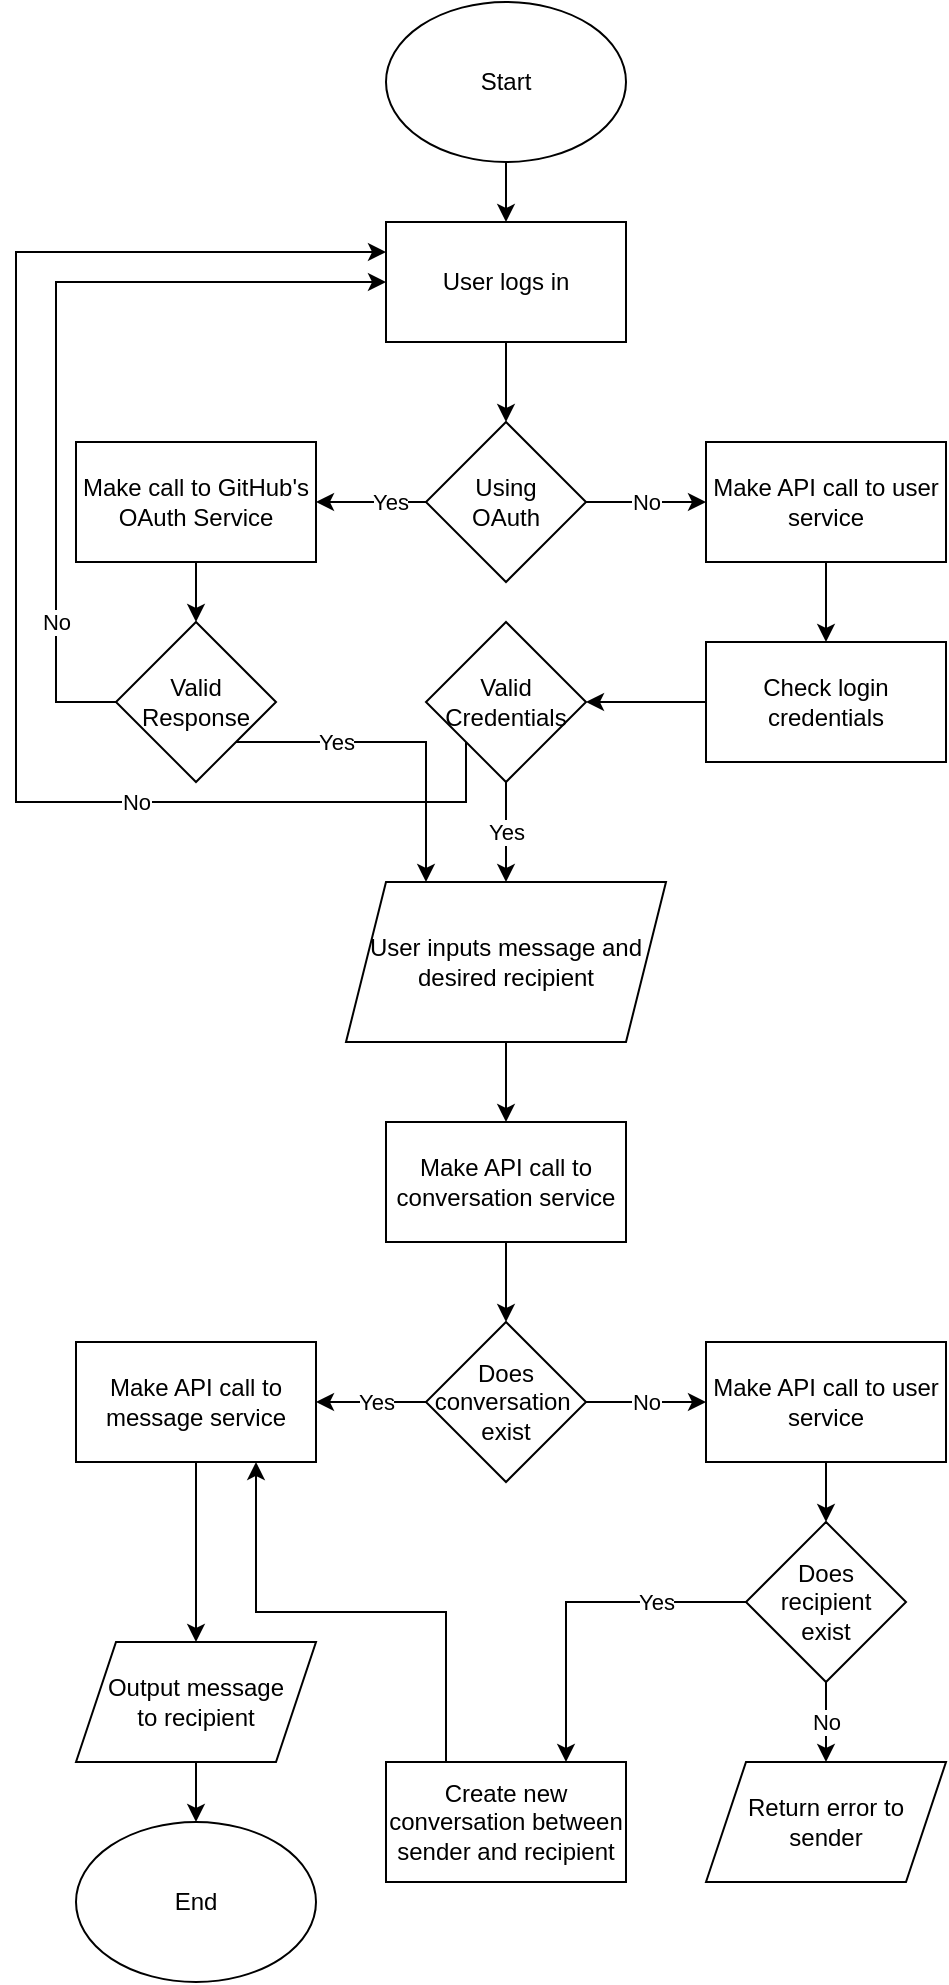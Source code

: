 <mxfile version="13.10.6" type="device"><diagram id="lhHtRpazpsCsFFOsasHV" name="Page-1"><mxGraphModel dx="1422" dy="839" grid="1" gridSize="10" guides="1" tooltips="1" connect="1" arrows="1" fold="1" page="1" pageScale="1" pageWidth="850" pageHeight="1100" math="0" shadow="0"><root><mxCell id="0"/><mxCell id="1" parent="0"/><mxCell id="5UAQd74O42GkNnOnpR9g-3" value="" style="edgeStyle=orthogonalEdgeStyle;rounded=0;orthogonalLoop=1;jettySize=auto;html=1;" edge="1" parent="1" source="5UAQd74O42GkNnOnpR9g-1" target="5UAQd74O42GkNnOnpR9g-2"><mxGeometry relative="1" as="geometry"/></mxCell><mxCell id="5UAQd74O42GkNnOnpR9g-1" value="Start" style="ellipse;whiteSpace=wrap;html=1;" vertex="1" parent="1"><mxGeometry x="365" y="50" width="120" height="80" as="geometry"/></mxCell><mxCell id="5UAQd74O42GkNnOnpR9g-5" value="" style="edgeStyle=orthogonalEdgeStyle;rounded=0;orthogonalLoop=1;jettySize=auto;html=1;" edge="1" parent="1" source="5UAQd74O42GkNnOnpR9g-2" target="5UAQd74O42GkNnOnpR9g-4"><mxGeometry relative="1" as="geometry"/></mxCell><mxCell id="5UAQd74O42GkNnOnpR9g-2" value="User logs in" style="whiteSpace=wrap;html=1;" vertex="1" parent="1"><mxGeometry x="365" y="160" width="120" height="60" as="geometry"/></mxCell><mxCell id="5UAQd74O42GkNnOnpR9g-7" value="Yes" style="edgeStyle=orthogonalEdgeStyle;rounded=0;orthogonalLoop=1;jettySize=auto;html=1;" edge="1" parent="1" source="5UAQd74O42GkNnOnpR9g-4" target="5UAQd74O42GkNnOnpR9g-6"><mxGeometry x="-0.333" relative="1" as="geometry"><mxPoint as="offset"/></mxGeometry></mxCell><mxCell id="5UAQd74O42GkNnOnpR9g-13" value="No" style="edgeStyle=orthogonalEdgeStyle;rounded=0;orthogonalLoop=1;jettySize=auto;html=1;" edge="1" parent="1" source="5UAQd74O42GkNnOnpR9g-4" target="5UAQd74O42GkNnOnpR9g-12"><mxGeometry relative="1" as="geometry"/></mxCell><mxCell id="5UAQd74O42GkNnOnpR9g-4" value="Using&lt;br&gt;OAuth" style="rhombus;whiteSpace=wrap;html=1;" vertex="1" parent="1"><mxGeometry x="385" y="260" width="80" height="80" as="geometry"/></mxCell><mxCell id="5UAQd74O42GkNnOnpR9g-9" value="" style="edgeStyle=orthogonalEdgeStyle;rounded=0;orthogonalLoop=1;jettySize=auto;html=1;" edge="1" parent="1" source="5UAQd74O42GkNnOnpR9g-6" target="5UAQd74O42GkNnOnpR9g-8"><mxGeometry relative="1" as="geometry"/></mxCell><mxCell id="5UAQd74O42GkNnOnpR9g-6" value="Make call to GitHub's OAuth Service" style="whiteSpace=wrap;html=1;" vertex="1" parent="1"><mxGeometry x="210" y="270" width="120" height="60" as="geometry"/></mxCell><mxCell id="5UAQd74O42GkNnOnpR9g-10" style="edgeStyle=orthogonalEdgeStyle;rounded=0;orthogonalLoop=1;jettySize=auto;html=1;exitX=0;exitY=0.5;exitDx=0;exitDy=0;entryX=0;entryY=0.5;entryDx=0;entryDy=0;" edge="1" parent="1" source="5UAQd74O42GkNnOnpR9g-8" target="5UAQd74O42GkNnOnpR9g-2"><mxGeometry relative="1" as="geometry"><Array as="points"><mxPoint x="200" y="400"/><mxPoint x="200" y="190"/></Array></mxGeometry></mxCell><mxCell id="5UAQd74O42GkNnOnpR9g-11" value="No" style="edgeLabel;html=1;align=center;verticalAlign=middle;resizable=0;points=[];" vertex="1" connectable="0" parent="5UAQd74O42GkNnOnpR9g-10"><mxGeometry x="-0.653" relative="1" as="geometry"><mxPoint as="offset"/></mxGeometry></mxCell><mxCell id="5UAQd74O42GkNnOnpR9g-23" value="Yes" style="edgeStyle=orthogonalEdgeStyle;rounded=0;orthogonalLoop=1;jettySize=auto;html=1;exitX=1;exitY=1;exitDx=0;exitDy=0;entryX=0.25;entryY=0;entryDx=0;entryDy=0;" edge="1" parent="1" source="5UAQd74O42GkNnOnpR9g-8" target="5UAQd74O42GkNnOnpR9g-22"><mxGeometry x="-0.394" relative="1" as="geometry"><Array as="points"><mxPoint x="385" y="420"/></Array><mxPoint as="offset"/></mxGeometry></mxCell><mxCell id="5UAQd74O42GkNnOnpR9g-8" value="Valid Response" style="rhombus;whiteSpace=wrap;html=1;" vertex="1" parent="1"><mxGeometry x="230" y="360" width="80" height="80" as="geometry"/></mxCell><mxCell id="5UAQd74O42GkNnOnpR9g-15" value="" style="edgeStyle=orthogonalEdgeStyle;rounded=0;orthogonalLoop=1;jettySize=auto;html=1;" edge="1" parent="1" source="5UAQd74O42GkNnOnpR9g-12" target="5UAQd74O42GkNnOnpR9g-14"><mxGeometry relative="1" as="geometry"/></mxCell><mxCell id="5UAQd74O42GkNnOnpR9g-12" value="Make API call to user service" style="whiteSpace=wrap;html=1;" vertex="1" parent="1"><mxGeometry x="525" y="270" width="120" height="60" as="geometry"/></mxCell><mxCell id="5UAQd74O42GkNnOnpR9g-17" value="" style="edgeStyle=orthogonalEdgeStyle;rounded=0;orthogonalLoop=1;jettySize=auto;html=1;" edge="1" parent="1" source="5UAQd74O42GkNnOnpR9g-14" target="5UAQd74O42GkNnOnpR9g-16"><mxGeometry relative="1" as="geometry"/></mxCell><mxCell id="5UAQd74O42GkNnOnpR9g-14" value="Check login credentials" style="whiteSpace=wrap;html=1;" vertex="1" parent="1"><mxGeometry x="525" y="370" width="120" height="60" as="geometry"/></mxCell><mxCell id="5UAQd74O42GkNnOnpR9g-19" value="No" style="edgeStyle=orthogonalEdgeStyle;rounded=0;orthogonalLoop=1;jettySize=auto;html=1;exitX=0;exitY=1;exitDx=0;exitDy=0;entryX=0;entryY=0.25;entryDx=0;entryDy=0;" edge="1" parent="1" source="5UAQd74O42GkNnOnpR9g-16" target="5UAQd74O42GkNnOnpR9g-2"><mxGeometry x="-0.455" relative="1" as="geometry"><Array as="points"><mxPoint x="405" y="450"/><mxPoint x="180" y="450"/><mxPoint x="180" y="175"/></Array><mxPoint as="offset"/></mxGeometry></mxCell><mxCell id="5UAQd74O42GkNnOnpR9g-21" value="Yes" style="edgeStyle=orthogonalEdgeStyle;rounded=0;orthogonalLoop=1;jettySize=auto;html=1;entryX=0.5;entryY=0;entryDx=0;entryDy=0;" edge="1" parent="1" source="5UAQd74O42GkNnOnpR9g-16" target="5UAQd74O42GkNnOnpR9g-22"><mxGeometry relative="1" as="geometry"><mxPoint x="425" y="480" as="targetPoint"/></mxGeometry></mxCell><mxCell id="5UAQd74O42GkNnOnpR9g-16" value="Valid Credentials" style="rhombus;whiteSpace=wrap;html=1;" vertex="1" parent="1"><mxGeometry x="385" y="360" width="80" height="80" as="geometry"/></mxCell><mxCell id="5UAQd74O42GkNnOnpR9g-25" value="" style="edgeStyle=orthogonalEdgeStyle;rounded=0;orthogonalLoop=1;jettySize=auto;html=1;" edge="1" parent="1" source="5UAQd74O42GkNnOnpR9g-22" target="5UAQd74O42GkNnOnpR9g-24"><mxGeometry relative="1" as="geometry"/></mxCell><mxCell id="5UAQd74O42GkNnOnpR9g-22" value="User inputs message and desired recipient" style="shape=parallelogram;perimeter=parallelogramPerimeter;whiteSpace=wrap;html=1;fixedSize=1;" vertex="1" parent="1"><mxGeometry x="345" y="490" width="160" height="80" as="geometry"/></mxCell><mxCell id="5UAQd74O42GkNnOnpR9g-27" value="" style="edgeStyle=orthogonalEdgeStyle;rounded=0;orthogonalLoop=1;jettySize=auto;html=1;" edge="1" parent="1" source="5UAQd74O42GkNnOnpR9g-24" target="5UAQd74O42GkNnOnpR9g-26"><mxGeometry relative="1" as="geometry"/></mxCell><mxCell id="5UAQd74O42GkNnOnpR9g-24" value="Make API call to conversation service" style="whiteSpace=wrap;html=1;" vertex="1" parent="1"><mxGeometry x="365" y="610" width="120" height="60" as="geometry"/></mxCell><mxCell id="5UAQd74O42GkNnOnpR9g-29" value="Yes" style="edgeStyle=orthogonalEdgeStyle;rounded=0;orthogonalLoop=1;jettySize=auto;html=1;" edge="1" parent="1" source="5UAQd74O42GkNnOnpR9g-26" target="5UAQd74O42GkNnOnpR9g-28"><mxGeometry x="-0.091" relative="1" as="geometry"><Array as="points"><mxPoint x="370" y="750"/><mxPoint x="370" y="750"/></Array><mxPoint as="offset"/></mxGeometry></mxCell><mxCell id="5UAQd74O42GkNnOnpR9g-31" value="No" style="edgeStyle=orthogonalEdgeStyle;rounded=0;orthogonalLoop=1;jettySize=auto;html=1;" edge="1" parent="1" source="5UAQd74O42GkNnOnpR9g-26" target="5UAQd74O42GkNnOnpR9g-30"><mxGeometry relative="1" as="geometry"/></mxCell><mxCell id="5UAQd74O42GkNnOnpR9g-26" value="Does conversation&amp;nbsp; exist" style="rhombus;whiteSpace=wrap;html=1;" vertex="1" parent="1"><mxGeometry x="385" y="710" width="80" height="80" as="geometry"/></mxCell><mxCell id="5UAQd74O42GkNnOnpR9g-43" value="" style="edgeStyle=orthogonalEdgeStyle;rounded=0;orthogonalLoop=1;jettySize=auto;html=1;" edge="1" parent="1" source="5UAQd74O42GkNnOnpR9g-28" target="5UAQd74O42GkNnOnpR9g-42"><mxGeometry relative="1" as="geometry"/></mxCell><mxCell id="5UAQd74O42GkNnOnpR9g-28" value="Make API call to message service" style="whiteSpace=wrap;html=1;" vertex="1" parent="1"><mxGeometry x="210" y="720" width="120" height="60" as="geometry"/></mxCell><mxCell id="5UAQd74O42GkNnOnpR9g-33" value="" style="edgeStyle=orthogonalEdgeStyle;rounded=0;orthogonalLoop=1;jettySize=auto;html=1;" edge="1" parent="1" source="5UAQd74O42GkNnOnpR9g-30" target="5UAQd74O42GkNnOnpR9g-32"><mxGeometry relative="1" as="geometry"/></mxCell><mxCell id="5UAQd74O42GkNnOnpR9g-30" value="Make API call to user service" style="whiteSpace=wrap;html=1;" vertex="1" parent="1"><mxGeometry x="525" y="720" width="120" height="60" as="geometry"/></mxCell><mxCell id="5UAQd74O42GkNnOnpR9g-37" value="No" style="edgeStyle=orthogonalEdgeStyle;rounded=0;orthogonalLoop=1;jettySize=auto;html=1;" edge="1" parent="1" source="5UAQd74O42GkNnOnpR9g-32" target="5UAQd74O42GkNnOnpR9g-36"><mxGeometry relative="1" as="geometry"/></mxCell><mxCell id="5UAQd74O42GkNnOnpR9g-40" value="Yes" style="edgeStyle=orthogonalEdgeStyle;rounded=0;orthogonalLoop=1;jettySize=auto;html=1;exitX=0;exitY=0.5;exitDx=0;exitDy=0;entryX=0.75;entryY=0;entryDx=0;entryDy=0;" edge="1" parent="1" source="5UAQd74O42GkNnOnpR9g-32" target="5UAQd74O42GkNnOnpR9g-39"><mxGeometry x="-0.471" relative="1" as="geometry"><Array as="points"><mxPoint x="455" y="850"/></Array><mxPoint as="offset"/></mxGeometry></mxCell><mxCell id="5UAQd74O42GkNnOnpR9g-32" value="Does&lt;br&gt;recipient&lt;br&gt;exist" style="rhombus;whiteSpace=wrap;html=1;" vertex="1" parent="1"><mxGeometry x="545" y="810" width="80" height="80" as="geometry"/></mxCell><mxCell id="5UAQd74O42GkNnOnpR9g-36" value="Return error to sender" style="shape=parallelogram;perimeter=parallelogramPerimeter;whiteSpace=wrap;html=1;fixedSize=1;" vertex="1" parent="1"><mxGeometry x="525" y="930" width="120" height="60" as="geometry"/></mxCell><mxCell id="5UAQd74O42GkNnOnpR9g-41" style="edgeStyle=orthogonalEdgeStyle;rounded=0;orthogonalLoop=1;jettySize=auto;html=1;exitX=0.25;exitY=0;exitDx=0;exitDy=0;entryX=0.75;entryY=1;entryDx=0;entryDy=0;" edge="1" parent="1" source="5UAQd74O42GkNnOnpR9g-39" target="5UAQd74O42GkNnOnpR9g-28"><mxGeometry relative="1" as="geometry"/></mxCell><mxCell id="5UAQd74O42GkNnOnpR9g-39" value="Create new conversation between sender and recipient" style="rounded=0;whiteSpace=wrap;html=1;" vertex="1" parent="1"><mxGeometry x="365" y="930" width="120" height="60" as="geometry"/></mxCell><mxCell id="5UAQd74O42GkNnOnpR9g-45" value="" style="edgeStyle=orthogonalEdgeStyle;rounded=0;orthogonalLoop=1;jettySize=auto;html=1;" edge="1" parent="1" source="5UAQd74O42GkNnOnpR9g-42" target="5UAQd74O42GkNnOnpR9g-44"><mxGeometry relative="1" as="geometry"/></mxCell><mxCell id="5UAQd74O42GkNnOnpR9g-42" value="Output message&lt;br&gt;to recipient" style="shape=parallelogram;perimeter=parallelogramPerimeter;whiteSpace=wrap;html=1;fixedSize=1;" vertex="1" parent="1"><mxGeometry x="210" y="870" width="120" height="60" as="geometry"/></mxCell><mxCell id="5UAQd74O42GkNnOnpR9g-44" value="End" style="ellipse;whiteSpace=wrap;html=1;" vertex="1" parent="1"><mxGeometry x="210" y="960" width="120" height="80" as="geometry"/></mxCell></root></mxGraphModel></diagram></mxfile>